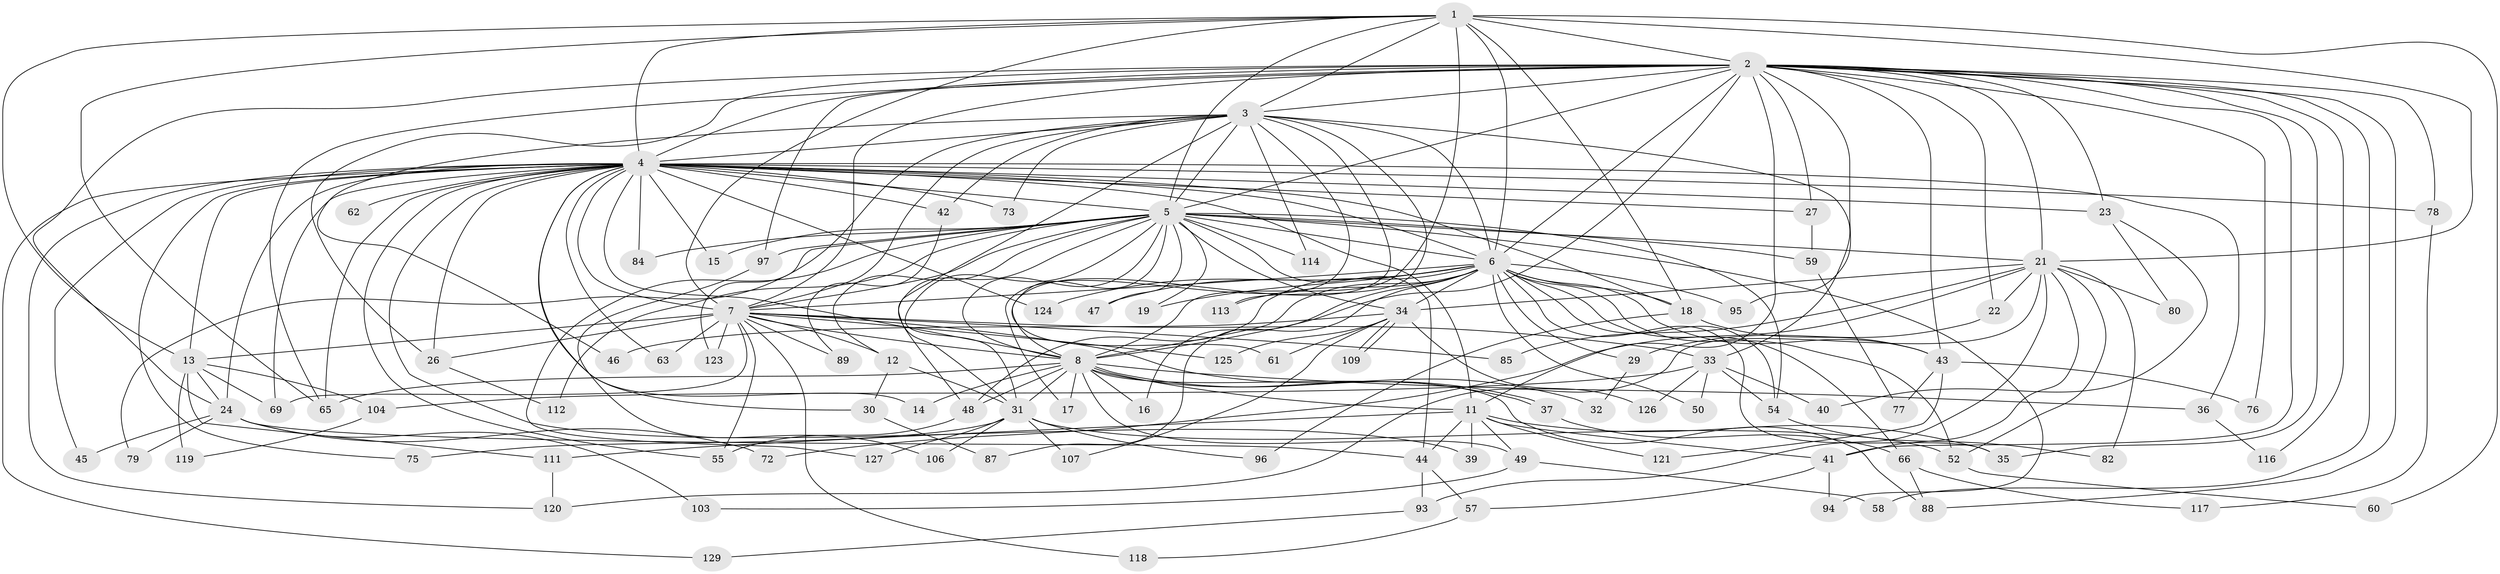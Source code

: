// Generated by graph-tools (version 1.1) at 2025/51/02/27/25 19:51:51]
// undirected, 97 vertices, 227 edges
graph export_dot {
graph [start="1"]
  node [color=gray90,style=filled];
  1 [super="+74"];
  2 [super="+25"];
  3 [super="+102"];
  4 [super="+10"];
  5 [super="+38"];
  6 [super="+9"];
  7 [super="+108"];
  8 [super="+20"];
  11 [super="+71"];
  12 [super="+53"];
  13 [super="+67"];
  14;
  15;
  16;
  17;
  18 [super="+51"];
  19;
  21 [super="+101"];
  22;
  23;
  24 [super="+28"];
  26 [super="+91"];
  27;
  29;
  30 [super="+115"];
  31 [super="+90"];
  32;
  33 [super="+81"];
  34 [super="+128"];
  35 [super="+100"];
  36 [super="+64"];
  37;
  39;
  40;
  41 [super="+92"];
  42;
  43 [super="+68"];
  44 [super="+56"];
  45;
  46;
  47;
  48 [super="+99"];
  49;
  50;
  52 [super="+70"];
  54;
  55 [super="+110"];
  57;
  58;
  59;
  60;
  61;
  62;
  63;
  65 [super="+83"];
  66 [super="+98"];
  69 [super="+86"];
  72;
  73;
  75;
  76;
  77;
  78;
  79;
  80;
  82;
  84;
  85;
  87;
  88;
  89;
  93 [super="+105"];
  94;
  95;
  96;
  97;
  103;
  104;
  106;
  107;
  109;
  111 [super="+122"];
  112;
  113;
  114;
  116;
  117;
  118;
  119;
  120;
  121;
  123;
  124;
  125;
  126;
  127;
  129;
  1 -- 2;
  1 -- 3;
  1 -- 4 [weight=2];
  1 -- 5;
  1 -- 6 [weight=2];
  1 -- 7;
  1 -- 8;
  1 -- 13;
  1 -- 18;
  1 -- 21;
  1 -- 60;
  1 -- 65;
  2 -- 3;
  2 -- 4 [weight=3];
  2 -- 5;
  2 -- 6 [weight=2];
  2 -- 7;
  2 -- 8;
  2 -- 11;
  2 -- 22;
  2 -- 23;
  2 -- 24;
  2 -- 35;
  2 -- 41;
  2 -- 58;
  2 -- 76;
  2 -- 78;
  2 -- 88;
  2 -- 95;
  2 -- 97;
  2 -- 116;
  2 -- 27;
  2 -- 43;
  2 -- 65;
  2 -- 21;
  2 -- 26;
  3 -- 4 [weight=2];
  3 -- 5;
  3 -- 6 [weight=2];
  3 -- 7;
  3 -- 8;
  3 -- 17;
  3 -- 33;
  3 -- 42;
  3 -- 46;
  3 -- 73;
  3 -- 113;
  3 -- 114;
  3 -- 123;
  3 -- 31;
  4 -- 5 [weight=2];
  4 -- 6 [weight=4];
  4 -- 7 [weight=2];
  4 -- 8 [weight=3];
  4 -- 13;
  4 -- 14;
  4 -- 24;
  4 -- 36 [weight=2];
  4 -- 39;
  4 -- 45;
  4 -- 63;
  4 -- 69;
  4 -- 75;
  4 -- 120;
  4 -- 65;
  4 -- 129;
  4 -- 73;
  4 -- 78;
  4 -- 15;
  4 -- 84;
  4 -- 23;
  4 -- 26;
  4 -- 27;
  4 -- 30 [weight=2];
  4 -- 42;
  4 -- 55;
  4 -- 124;
  4 -- 62;
  4 -- 18;
  4 -- 11;
  5 -- 6 [weight=3];
  5 -- 7;
  5 -- 8;
  5 -- 12;
  5 -- 15;
  5 -- 19;
  5 -- 21;
  5 -- 31;
  5 -- 34;
  5 -- 44;
  5 -- 47;
  5 -- 54;
  5 -- 59;
  5 -- 61;
  5 -- 79;
  5 -- 94;
  5 -- 97;
  5 -- 112;
  5 -- 114;
  5 -- 84;
  5 -- 127;
  5 -- 48;
  6 -- 7 [weight=2];
  6 -- 8 [weight=2];
  6 -- 43;
  6 -- 87;
  6 -- 95;
  6 -- 66;
  6 -- 16;
  6 -- 18;
  6 -- 19;
  6 -- 29;
  6 -- 34;
  6 -- 35;
  6 -- 47;
  6 -- 48;
  6 -- 113;
  6 -- 50;
  6 -- 52 [weight=2];
  6 -- 54;
  6 -- 124;
  7 -- 8;
  7 -- 12;
  7 -- 26;
  7 -- 32;
  7 -- 33;
  7 -- 63;
  7 -- 69;
  7 -- 85;
  7 -- 89;
  7 -- 118;
  7 -- 123;
  7 -- 125;
  7 -- 13;
  7 -- 55;
  8 -- 11;
  8 -- 14;
  8 -- 16;
  8 -- 17;
  8 -- 31;
  8 -- 37;
  8 -- 37;
  8 -- 48;
  8 -- 49;
  8 -- 65;
  8 -- 88;
  8 -- 36;
  11 -- 39;
  11 -- 49;
  11 -- 111;
  11 -- 41;
  11 -- 44;
  11 -- 35;
  11 -- 121;
  12 -- 30;
  12 -- 31;
  13 -- 104;
  13 -- 111;
  13 -- 69;
  13 -- 24;
  13 -- 119;
  18 -- 96;
  18 -- 43;
  21 -- 22;
  21 -- 41;
  21 -- 52;
  21 -- 72;
  21 -- 80;
  21 -- 82;
  21 -- 85;
  21 -- 93 [weight=2];
  21 -- 120;
  21 -- 34;
  22 -- 29;
  23 -- 40;
  23 -- 80;
  24 -- 72;
  24 -- 79;
  24 -- 103;
  24 -- 45;
  24 -- 44;
  26 -- 112;
  27 -- 59;
  29 -- 32;
  30 -- 87;
  31 -- 75;
  31 -- 96;
  31 -- 106;
  31 -- 107;
  31 -- 127;
  31 -- 52;
  33 -- 40;
  33 -- 50;
  33 -- 104;
  33 -- 126;
  33 -- 54;
  34 -- 46;
  34 -- 61;
  34 -- 107;
  34 -- 109;
  34 -- 109;
  34 -- 125;
  34 -- 126;
  36 -- 116;
  37 -- 66;
  41 -- 57;
  41 -- 94;
  42 -- 89;
  43 -- 76;
  43 -- 121;
  43 -- 77;
  44 -- 93;
  44 -- 57;
  48 -- 55;
  49 -- 58;
  49 -- 103;
  52 -- 60;
  54 -- 82;
  57 -- 118;
  59 -- 77;
  66 -- 88;
  66 -- 117;
  78 -- 117;
  93 -- 129;
  97 -- 106;
  104 -- 119;
  111 -- 120;
}
